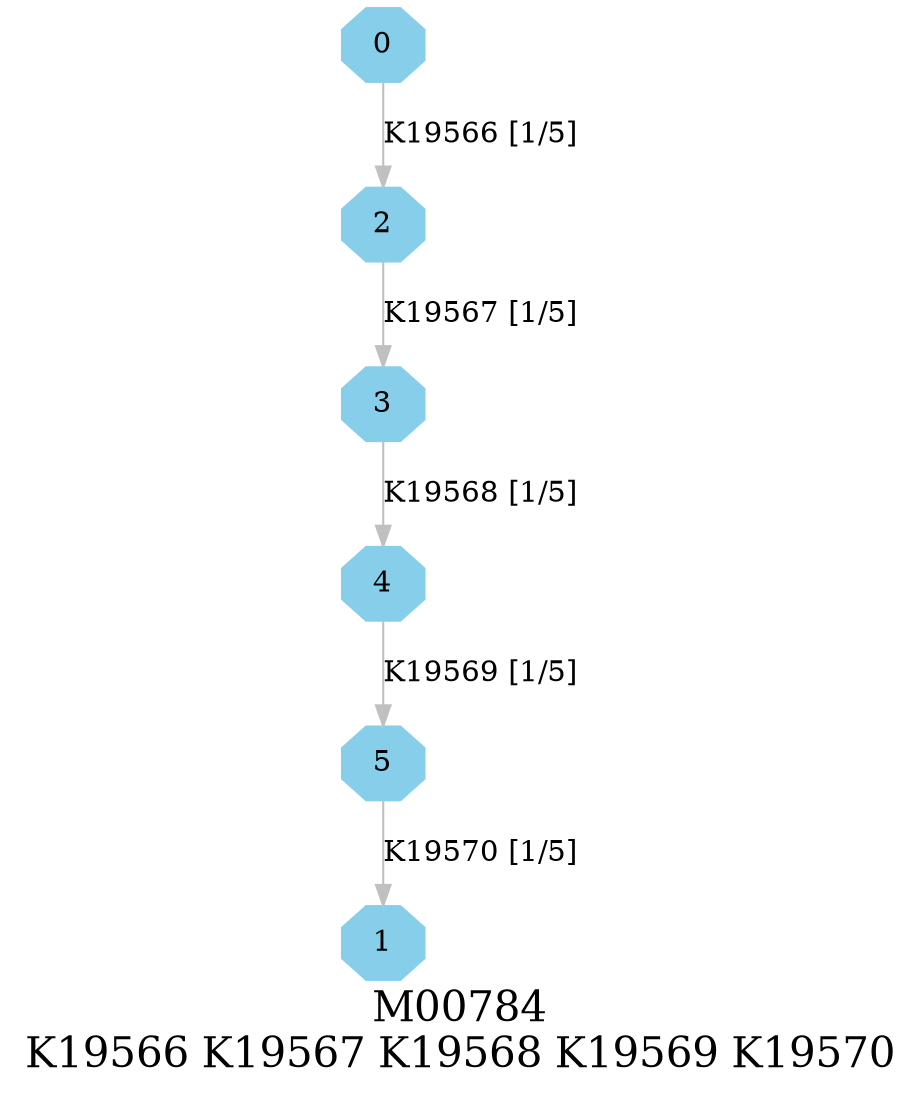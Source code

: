 digraph G {
graph [label="M00784
K19566 K19567 K19568 K19569 K19570",fontsize=20];
node [shape=box,style=filled];
edge [len=3,color=grey];
{node [width=.3,height=.3,shape=octagon,style=filled,color=skyblue] 0 1 2 3 4 5 }
0 -> 2 [label="K19566 [1/5]"];
2 -> 3 [label="K19567 [1/5]"];
3 -> 4 [label="K19568 [1/5]"];
4 -> 5 [label="K19569 [1/5]"];
5 -> 1 [label="K19570 [1/5]"];
}